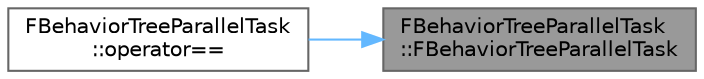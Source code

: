digraph "FBehaviorTreeParallelTask::FBehaviorTreeParallelTask"
{
 // INTERACTIVE_SVG=YES
 // LATEX_PDF_SIZE
  bgcolor="transparent";
  edge [fontname=Helvetica,fontsize=10,labelfontname=Helvetica,labelfontsize=10];
  node [fontname=Helvetica,fontsize=10,shape=box,height=0.2,width=0.4];
  rankdir="RL";
  Node1 [id="Node000001",label="FBehaviorTreeParallelTask\l::FBehaviorTreeParallelTask",height=0.2,width=0.4,color="gray40", fillcolor="grey60", style="filled", fontcolor="black",tooltip=" "];
  Node1 -> Node2 [id="edge1_Node000001_Node000002",dir="back",color="steelblue1",style="solid",tooltip=" "];
  Node2 [id="Node000002",label="FBehaviorTreeParallelTask\l::operator==",height=0.2,width=0.4,color="grey40", fillcolor="white", style="filled",URL="$df/d05/structFBehaviorTreeParallelTask.html#aae5f6f52b45350459e566880c2a95312",tooltip=" "];
}

